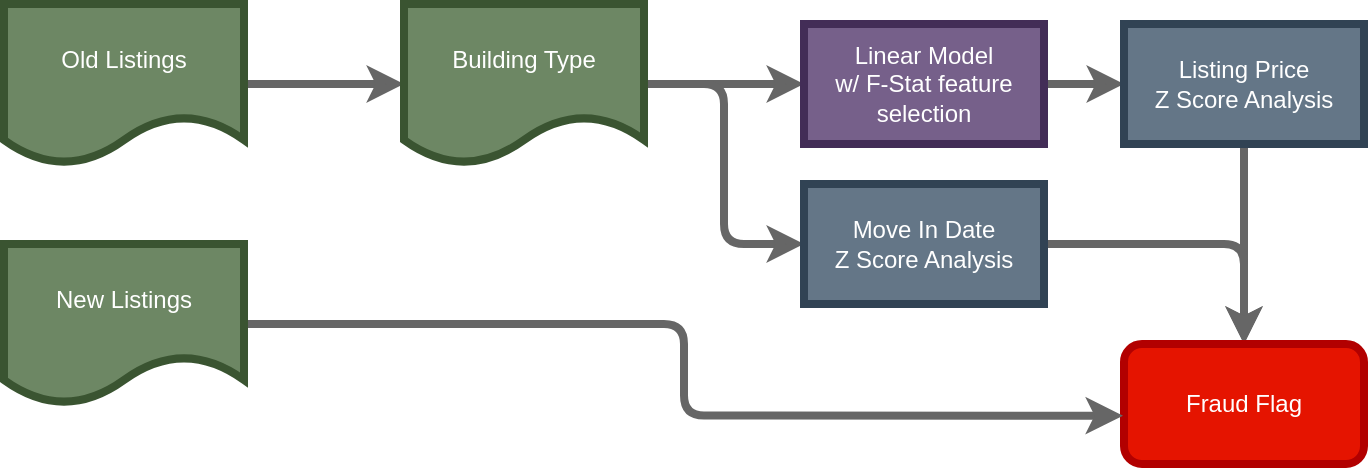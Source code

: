 <mxfile>
    <diagram id="3y0XGtnxCLSjxwg32xXc" name="Page-1">
        <mxGraphModel dx="1086" dy="616" grid="1" gridSize="10" guides="1" tooltips="1" connect="1" arrows="1" fold="1" page="1" pageScale="1" pageWidth="850" pageHeight="1100" math="0" shadow="0">
            <root>
                <mxCell id="0"/>
                <mxCell id="1" parent="0"/>
                <mxCell id="17" style="edgeStyle=orthogonalEdgeStyle;html=1;strokeWidth=4;fillColor=#f5f5f5;strokeColor=#666666;" parent="1" source="3" target="9" edge="1">
                    <mxGeometry relative="1" as="geometry"/>
                </mxCell>
                <mxCell id="3" value="Old Listings" style="shape=document;whiteSpace=wrap;html=1;boundedLbl=1;fillColor=#6d8764;strokeColor=#3A5431;fontColor=#ffffff;strokeWidth=4;" parent="1" vertex="1">
                    <mxGeometry x="85" y="435" width="120" height="80" as="geometry"/>
                </mxCell>
                <mxCell id="19" style="edgeStyle=orthogonalEdgeStyle;html=1;entryX=0;entryY=0.5;entryDx=0;entryDy=0;strokeWidth=4;fillColor=#f5f5f5;strokeColor=#666666;" parent="1" source="9" target="18" edge="1">
                    <mxGeometry relative="1" as="geometry"/>
                </mxCell>
                <mxCell id="23" value="" style="edgeStyle=orthogonalEdgeStyle;html=1;entryX=0;entryY=0.5;entryDx=0;entryDy=0;exitX=1;exitY=0.5;exitDx=0;exitDy=0;strokeWidth=4;fillColor=#f5f5f5;strokeColor=#666666;" parent="1" source="9" target="22" edge="1">
                    <mxGeometry relative="1" as="geometry"/>
                </mxCell>
                <mxCell id="9" value="Building Type" style="shape=document;whiteSpace=wrap;html=1;boundedLbl=1;fillColor=#6d8764;strokeColor=#3A5431;fontColor=#ffffff;strokeWidth=4;" parent="1" vertex="1">
                    <mxGeometry x="285" y="435" width="120" height="80" as="geometry"/>
                </mxCell>
                <mxCell id="21" value="" style="edgeStyle=orthogonalEdgeStyle;html=1;strokeWidth=4;fillColor=#f5f5f5;strokeColor=#666666;" parent="1" source="18" target="20" edge="1">
                    <mxGeometry relative="1" as="geometry"/>
                </mxCell>
                <mxCell id="18" value="Linear Model&lt;br&gt;w/ F-Stat feature selection" style="rounded=0;whiteSpace=wrap;html=1;fillColor=#76608a;fontColor=#ffffff;strokeColor=#432D57;strokeWidth=4;" parent="1" vertex="1">
                    <mxGeometry x="485" y="445" width="120" height="60" as="geometry"/>
                </mxCell>
                <mxCell id="25" style="edgeStyle=orthogonalEdgeStyle;html=1;strokeWidth=4;fillColor=#f5f5f5;strokeColor=#666666;" parent="1" source="20" target="24" edge="1">
                    <mxGeometry relative="1" as="geometry"/>
                </mxCell>
                <mxCell id="20" value="Listing Price&lt;br&gt;Z Score Analysis" style="whiteSpace=wrap;html=1;rounded=0;fillColor=#647687;fontColor=#ffffff;strokeColor=#314354;strokeWidth=4;" parent="1" vertex="1">
                    <mxGeometry x="645" y="445" width="120" height="60" as="geometry"/>
                </mxCell>
                <mxCell id="26" style="edgeStyle=orthogonalEdgeStyle;html=1;entryX=0.5;entryY=0;entryDx=0;entryDy=0;exitX=1;exitY=0.5;exitDx=0;exitDy=0;strokeWidth=4;fillColor=#f5f5f5;strokeColor=#666666;" parent="1" source="22" target="24" edge="1">
                    <mxGeometry relative="1" as="geometry"/>
                </mxCell>
                <mxCell id="22" value="Move In Date&lt;br&gt;Z Score Analysis" style="whiteSpace=wrap;html=1;fillColor=#647687;fontColor=#ffffff;strokeColor=#314354;strokeWidth=4;" parent="1" vertex="1">
                    <mxGeometry x="485" y="525" width="120" height="60" as="geometry"/>
                </mxCell>
                <mxCell id="24" value="Fraud Flag" style="rounded=1;whiteSpace=wrap;html=1;fillColor=#e51400;fontColor=#ffffff;strokeColor=#B20000;strokeWidth=4;" parent="1" vertex="1">
                    <mxGeometry x="645" y="605" width="120" height="60" as="geometry"/>
                </mxCell>
                <mxCell id="29" style="edgeStyle=orthogonalEdgeStyle;html=1;entryX=-0.004;entryY=0.597;entryDx=0;entryDy=0;entryPerimeter=0;strokeWidth=4;fillColor=#f5f5f5;strokeColor=#666666;" parent="1" source="27" target="24" edge="1">
                    <mxGeometry relative="1" as="geometry"/>
                </mxCell>
                <mxCell id="27" value="New Listings" style="shape=document;whiteSpace=wrap;html=1;boundedLbl=1;fillColor=#6d8764;strokeColor=#3A5431;fontColor=#ffffff;strokeWidth=4;" parent="1" vertex="1">
                    <mxGeometry x="85" y="555" width="120" height="80" as="geometry"/>
                </mxCell>
            </root>
        </mxGraphModel>
    </diagram>
    <diagram id="_O9Dw7LWKV6Vv0y7zQ3-" name="Page-2">
        <mxGraphModel dx="1086" dy="616" grid="1" gridSize="10" guides="1" tooltips="1" connect="1" arrows="1" fold="1" page="1" pageScale="1" pageWidth="850" pageHeight="1100" math="0" shadow="0">
            <root>
                <mxCell id="0"/>
                <mxCell id="1" parent="0"/>
                <mxCell id="1w-LUridG2HPCjSYX2ts-3" style="edgeStyle=orthogonalEdgeStyle;html=1;entryX=0;entryY=0.5;entryDx=0;entryDy=0;" parent="1" source="6IsL-nACYbFRD2IbO_xT-1" target="1w-LUridG2HPCjSYX2ts-2" edge="1">
                    <mxGeometry relative="1" as="geometry"/>
                </mxCell>
                <mxCell id="1w-LUridG2HPCjSYX2ts-4" style="edgeStyle=orthogonalEdgeStyle;html=1;entryX=1;entryY=0.5;entryDx=0;entryDy=0;" parent="1" source="6IsL-nACYbFRD2IbO_xT-1" target="1w-LUridG2HPCjSYX2ts-1" edge="1">
                    <mxGeometry relative="1" as="geometry"/>
                </mxCell>
                <mxCell id="1w-LUridG2HPCjSYX2ts-8" style="edgeStyle=orthogonalEdgeStyle;html=1;" parent="1" source="6IsL-nACYbFRD2IbO_xT-1" target="1w-LUridG2HPCjSYX2ts-5" edge="1">
                    <mxGeometry relative="1" as="geometry"/>
                </mxCell>
                <mxCell id="6IsL-nACYbFRD2IbO_xT-1" value="Listings" style="shape=document;whiteSpace=wrap;html=1;boundedLbl=1;fillColor=#6d8764;fontColor=#ffffff;strokeColor=#3A5431;" parent="1" vertex="1">
                    <mxGeometry x="280" y="170" width="120" height="80" as="geometry"/>
                </mxCell>
                <mxCell id="4dhtrde-F5XpOg20zKX2-2" style="edgeStyle=orthogonalEdgeStyle;html=1;entryX=0;entryY=0.5;entryDx=0;entryDy=0;exitX=0.5;exitY=0;exitDx=0;exitDy=0;" parent="1" source="1w-LUridG2HPCjSYX2ts-1" target="4dhtrde-F5XpOg20zKX2-1" edge="1">
                    <mxGeometry relative="1" as="geometry"/>
                </mxCell>
                <mxCell id="1w-LUridG2HPCjSYX2ts-1" value="User Portal" style="shape=process;whiteSpace=wrap;html=1;backgroundOutline=1;fillColor=#a0522d;fontColor=#ffffff;strokeColor=#6D1F00;" parent="1" vertex="1">
                    <mxGeometry x="40" y="180" width="120" height="60" as="geometry"/>
                </mxCell>
                <mxCell id="1w-LUridG2HPCjSYX2ts-2" value="Admin Portal" style="shape=process;whiteSpace=wrap;html=1;backgroundOutline=1;fillColor=#a0522d;fontColor=#ffffff;strokeColor=#6D1F00;" parent="1" vertex="1">
                    <mxGeometry x="520" y="180" width="120" height="60" as="geometry"/>
                </mxCell>
                <mxCell id="1w-LUridG2HPCjSYX2ts-9" style="edgeStyle=orthogonalEdgeStyle;html=1;entryX=0.5;entryY=1;entryDx=0;entryDy=0;" parent="1" source="1w-LUridG2HPCjSYX2ts-5" target="1w-LUridG2HPCjSYX2ts-2" edge="1">
                    <mxGeometry relative="1" as="geometry"/>
                </mxCell>
                <mxCell id="1w-LUridG2HPCjSYX2ts-10" style="edgeStyle=orthogonalEdgeStyle;html=1;entryX=0.5;entryY=1;entryDx=0;entryDy=0;" parent="1" source="1w-LUridG2HPCjSYX2ts-5" target="1w-LUridG2HPCjSYX2ts-1" edge="1">
                    <mxGeometry relative="1" as="geometry"/>
                </mxCell>
                <mxCell id="1w-LUridG2HPCjSYX2ts-5" value="Fraud Flags" style="rounded=1;whiteSpace=wrap;html=1;fillColor=#e51400;fontColor=#ffffff;strokeColor=#B20000;" parent="1" vertex="1">
                    <mxGeometry x="280" y="310" width="120" height="60" as="geometry"/>
                </mxCell>
                <mxCell id="1w-LUridG2HPCjSYX2ts-7" style="edgeStyle=orthogonalEdgeStyle;html=1;entryX=0.5;entryY=1;entryDx=0;entryDy=0;" parent="1" source="1w-LUridG2HPCjSYX2ts-6" target="1w-LUridG2HPCjSYX2ts-5" edge="1">
                    <mxGeometry relative="1" as="geometry"/>
                </mxCell>
                <mxCell id="1w-LUridG2HPCjSYX2ts-6" value="Linear &amp;amp; Statisitcal Model" style="rounded=0;whiteSpace=wrap;html=1;fillColor=#76608a;fontColor=#ffffff;strokeColor=#432D57;" parent="1" vertex="1">
                    <mxGeometry x="280" y="420" width="120" height="60" as="geometry"/>
                </mxCell>
                <mxCell id="4dhtrde-F5XpOg20zKX2-3" style="edgeStyle=orthogonalEdgeStyle;html=1;" parent="1" source="4dhtrde-F5XpOg20zKX2-1" target="1w-LUridG2HPCjSYX2ts-2" edge="1">
                    <mxGeometry relative="1" as="geometry"/>
                </mxCell>
                <mxCell id="4dhtrde-F5XpOg20zKX2-1" value="User Reports" style="rounded=1;whiteSpace=wrap;html=1;fillColor=#e51400;fontColor=#ffffff;strokeColor=#B20000;" parent="1" vertex="1">
                    <mxGeometry x="280" y="50" width="120" height="60" as="geometry"/>
                </mxCell>
            </root>
        </mxGraphModel>
    </diagram>
</mxfile>